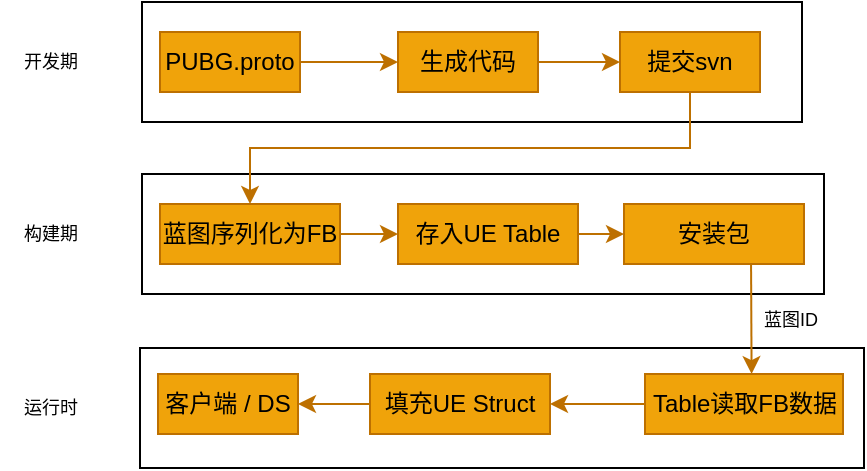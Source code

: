 <mxfile version="12.9.7" type="github">
  <diagram id="S4QJ8JYzNLD0_FDSVlSB" name="Page-1">
    <mxGraphModel dx="1422" dy="762" grid="1" gridSize="10" guides="1" tooltips="1" connect="1" arrows="1" fold="1" page="1" pageScale="1" pageWidth="827" pageHeight="1169" math="0" shadow="0">
      <root>
        <mxCell id="0" />
        <mxCell id="1" parent="0" />
        <mxCell id="5odIk9DSI-TOIc7SmUsg-1" value="" style="group" vertex="1" connectable="0" parent="1">
          <mxGeometry x="190" y="260" width="362" height="60" as="geometry" />
        </mxCell>
        <mxCell id="5odIk9DSI-TOIc7SmUsg-2" value="" style="rounded=0;whiteSpace=wrap;html=1;fontSize=9;fontColor=#FFFFFF;" vertex="1" parent="5odIk9DSI-TOIc7SmUsg-1">
          <mxGeometry width="362" height="60" as="geometry" />
        </mxCell>
        <mxCell id="5odIk9DSI-TOIc7SmUsg-3" value="&lt;font color=&quot;#000000&quot;&gt;Table读取FB数据&lt;/font&gt;" style="rounded=0;whiteSpace=wrap;html=1;fillColor=#f0a30a;strokeColor=#BD7000;fontColor=#FFFFFF;" vertex="1" parent="5odIk9DSI-TOIc7SmUsg-1">
          <mxGeometry x="252.5" y="13" width="99" height="30" as="geometry" />
        </mxCell>
        <mxCell id="5odIk9DSI-TOIc7SmUsg-4" value="&lt;font color=&quot;#000000&quot;&gt;填充UE Struct&lt;/font&gt;" style="rounded=0;whiteSpace=wrap;html=1;fillColor=#f0a30a;strokeColor=#BD7000;fontColor=#FFFFFF;" vertex="1" parent="5odIk9DSI-TOIc7SmUsg-1">
          <mxGeometry x="115" y="13" width="90" height="30" as="geometry" />
        </mxCell>
        <mxCell id="5odIk9DSI-TOIc7SmUsg-5" value="&lt;font color=&quot;#000000&quot;&gt;客户端 / DS&lt;/font&gt;" style="rounded=0;whiteSpace=wrap;html=1;fillColor=#f0a30a;strokeColor=#BD7000;fontColor=#FFFFFF;" vertex="1" parent="5odIk9DSI-TOIc7SmUsg-1">
          <mxGeometry x="9" y="13" width="70" height="30" as="geometry" />
        </mxCell>
        <mxCell id="5odIk9DSI-TOIc7SmUsg-6" style="edgeStyle=orthogonalEdgeStyle;rounded=0;orthogonalLoop=1;jettySize=auto;html=1;exitX=0;exitY=0.5;exitDx=0;exitDy=0;entryX=1;entryY=0.5;entryDx=0;entryDy=0;fontSize=9;fontColor=#FFFFFF;fillColor=#f0a30a;strokeColor=#BD7000;" edge="1" parent="5odIk9DSI-TOIc7SmUsg-1" source="5odIk9DSI-TOIc7SmUsg-3" target="5odIk9DSI-TOIc7SmUsg-4">
          <mxGeometry relative="1" as="geometry" />
        </mxCell>
        <mxCell id="5odIk9DSI-TOIc7SmUsg-7" style="edgeStyle=orthogonalEdgeStyle;rounded=0;orthogonalLoop=1;jettySize=auto;html=1;entryX=1;entryY=0.5;entryDx=0;entryDy=0;fontSize=9;fontColor=#FFFFFF;fillColor=#f0a30a;strokeColor=#BD7000;" edge="1" parent="5odIk9DSI-TOIc7SmUsg-1" source="5odIk9DSI-TOIc7SmUsg-4" target="5odIk9DSI-TOIc7SmUsg-5">
          <mxGeometry relative="1" as="geometry" />
        </mxCell>
        <mxCell id="5odIk9DSI-TOIc7SmUsg-8" value="" style="rounded=0;whiteSpace=wrap;html=1;fontSize=9;fontColor=#FFFFFF;" vertex="1" parent="1">
          <mxGeometry x="191" y="173" width="341" height="60" as="geometry" />
        </mxCell>
        <mxCell id="5odIk9DSI-TOIc7SmUsg-9" style="edgeStyle=orthogonalEdgeStyle;rounded=0;orthogonalLoop=1;jettySize=auto;html=1;entryX=0;entryY=0.5;entryDx=0;entryDy=0;fontSize=9;fontColor=#FFFFFF;fillColor=#f0a30a;strokeColor=#BD7000;" edge="1" parent="1" source="5odIk9DSI-TOIc7SmUsg-10" target="5odIk9DSI-TOIc7SmUsg-12">
          <mxGeometry relative="1" as="geometry" />
        </mxCell>
        <mxCell id="5odIk9DSI-TOIc7SmUsg-10" value="&lt;font color=&quot;#000000&quot;&gt;蓝图序列化为FB&lt;/font&gt;" style="rounded=0;whiteSpace=wrap;html=1;fillColor=#f0a30a;strokeColor=#BD7000;fontColor=#FFFFFF;" vertex="1" parent="1">
          <mxGeometry x="200" y="188" width="90" height="30" as="geometry" />
        </mxCell>
        <mxCell id="5odIk9DSI-TOIc7SmUsg-11" style="edgeStyle=orthogonalEdgeStyle;rounded=0;orthogonalLoop=1;jettySize=auto;html=1;entryX=0;entryY=0.5;entryDx=0;entryDy=0;fontSize=9;fontColor=#FFFFFF;fillColor=#f0a30a;strokeColor=#BD7000;" edge="1" parent="1" source="5odIk9DSI-TOIc7SmUsg-12" target="5odIk9DSI-TOIc7SmUsg-13">
          <mxGeometry relative="1" as="geometry" />
        </mxCell>
        <mxCell id="5odIk9DSI-TOIc7SmUsg-12" value="&lt;font color=&quot;#000000&quot;&gt;存入UE Table&lt;/font&gt;" style="rounded=0;whiteSpace=wrap;html=1;fillColor=#f0a30a;strokeColor=#BD7000;fontColor=#FFFFFF;" vertex="1" parent="1">
          <mxGeometry x="319" y="188" width="90" height="30" as="geometry" />
        </mxCell>
        <mxCell id="5odIk9DSI-TOIc7SmUsg-13" value="&lt;font color=&quot;#000000&quot;&gt;安装包&lt;/font&gt;" style="rounded=0;whiteSpace=wrap;html=1;fillColor=#f0a30a;strokeColor=#BD7000;fontColor=#FFFFFF;" vertex="1" parent="1">
          <mxGeometry x="432" y="188" width="90" height="30" as="geometry" />
        </mxCell>
        <mxCell id="5odIk9DSI-TOIc7SmUsg-14" value="&lt;font color=&quot;#000000&quot;&gt;蓝图ID&lt;/font&gt;" style="text;html=1;align=center;verticalAlign=middle;resizable=0;points=[];autosize=1;fontSize=9;fontColor=#FFFFFF;" vertex="1" parent="1">
          <mxGeometry x="490" y="236" width="50" height="20" as="geometry" />
        </mxCell>
        <mxCell id="5odIk9DSI-TOIc7SmUsg-15" value="&lt;font color=&quot;#000000&quot;&gt;开发期&lt;/font&gt;" style="text;html=1;align=center;verticalAlign=middle;resizable=0;points=[];autosize=1;fontSize=9;fontColor=#FFFFFF;" vertex="1" parent="1">
          <mxGeometry x="120" y="107" width="50" height="20" as="geometry" />
        </mxCell>
        <mxCell id="5odIk9DSI-TOIc7SmUsg-16" value="&lt;font color=&quot;#000000&quot;&gt;构建期&lt;/font&gt;" style="text;html=1;align=center;verticalAlign=middle;resizable=0;points=[];autosize=1;fontSize=9;fontColor=#FFFFFF;" vertex="1" parent="1">
          <mxGeometry x="120" y="193" width="50" height="20" as="geometry" />
        </mxCell>
        <mxCell id="5odIk9DSI-TOIc7SmUsg-17" value="" style="group" vertex="1" connectable="0" parent="1">
          <mxGeometry x="191" y="87" width="330" height="60" as="geometry" />
        </mxCell>
        <mxCell id="5odIk9DSI-TOIc7SmUsg-18" value="" style="rounded=0;whiteSpace=wrap;html=1;fontSize=9;fontColor=#FFFFFF;" vertex="1" parent="5odIk9DSI-TOIc7SmUsg-17">
          <mxGeometry width="330" height="60" as="geometry" />
        </mxCell>
        <mxCell id="5odIk9DSI-TOIc7SmUsg-26" style="edgeStyle=orthogonalEdgeStyle;rounded=0;orthogonalLoop=1;jettySize=auto;html=1;entryX=0;entryY=0.5;entryDx=0;entryDy=0;fillColor=#f0a30a;strokeColor=#BD7000;" edge="1" parent="5odIk9DSI-TOIc7SmUsg-17" source="5odIk9DSI-TOIc7SmUsg-19" target="5odIk9DSI-TOIc7SmUsg-25">
          <mxGeometry relative="1" as="geometry" />
        </mxCell>
        <mxCell id="5odIk9DSI-TOIc7SmUsg-19" value="&lt;font color=&quot;#000000&quot;&gt;PUBG.proto&lt;/font&gt;" style="rounded=0;whiteSpace=wrap;html=1;fillColor=#f0a30a;strokeColor=#BD7000;fontColor=#FFFFFF;" vertex="1" parent="5odIk9DSI-TOIc7SmUsg-17">
          <mxGeometry x="9" y="15" width="70" height="30" as="geometry" />
        </mxCell>
        <mxCell id="5odIk9DSI-TOIc7SmUsg-20" value="&lt;font color=&quot;#000000&quot;&gt;提交svn&lt;/font&gt;" style="rounded=0;whiteSpace=wrap;html=1;fillColor=#f0a30a;strokeColor=#BD7000;fontColor=#FFFFFF;" vertex="1" parent="5odIk9DSI-TOIc7SmUsg-17">
          <mxGeometry x="239" y="15" width="70" height="30" as="geometry" />
        </mxCell>
        <mxCell id="5odIk9DSI-TOIc7SmUsg-27" style="edgeStyle=orthogonalEdgeStyle;rounded=0;orthogonalLoop=1;jettySize=auto;html=1;entryX=0;entryY=0.5;entryDx=0;entryDy=0;fillColor=#f0a30a;strokeColor=#BD7000;" edge="1" parent="5odIk9DSI-TOIc7SmUsg-17" source="5odIk9DSI-TOIc7SmUsg-25" target="5odIk9DSI-TOIc7SmUsg-20">
          <mxGeometry relative="1" as="geometry" />
        </mxCell>
        <mxCell id="5odIk9DSI-TOIc7SmUsg-25" value="&lt;font color=&quot;#000000&quot;&gt;生成代码&lt;/font&gt;" style="rounded=0;whiteSpace=wrap;html=1;fillColor=#f0a30a;strokeColor=#BD7000;fontColor=#FFFFFF;" vertex="1" parent="5odIk9DSI-TOIc7SmUsg-17">
          <mxGeometry x="128" y="15" width="70" height="30" as="geometry" />
        </mxCell>
        <mxCell id="5odIk9DSI-TOIc7SmUsg-22" value="&lt;font color=&quot;#000000&quot;&gt;运行时&lt;/font&gt;" style="text;html=1;align=center;verticalAlign=middle;resizable=0;points=[];autosize=1;fontSize=9;fontColor=#FFFFFF;" vertex="1" parent="1">
          <mxGeometry x="120" y="280" width="50" height="20" as="geometry" />
        </mxCell>
        <mxCell id="5odIk9DSI-TOIc7SmUsg-23" value="" style="endArrow=classic;html=1;fontSize=9;fontColor=#FFFFFF;fillColor=#f0a30a;strokeColor=#BD7000;entryX=0.801;entryY=0.002;entryDx=0;entryDy=0;entryPerimeter=0;" edge="1" parent="1">
          <mxGeometry width="50" height="50" relative="1" as="geometry">
            <mxPoint x="495.53" y="218" as="sourcePoint" />
            <mxPoint x="495.799" y="273.06" as="targetPoint" />
          </mxGeometry>
        </mxCell>
        <mxCell id="5odIk9DSI-TOIc7SmUsg-24" style="edgeStyle=orthogonalEdgeStyle;rounded=0;orthogonalLoop=1;jettySize=auto;html=1;fillColor=#f0a30a;strokeColor=#BD7000;" edge="1" parent="1" source="5odIk9DSI-TOIc7SmUsg-20" target="5odIk9DSI-TOIc7SmUsg-10">
          <mxGeometry relative="1" as="geometry">
            <mxPoint x="440" y="150" as="targetPoint" />
            <Array as="points">
              <mxPoint x="465" y="160" />
              <mxPoint x="245" y="160" />
            </Array>
          </mxGeometry>
        </mxCell>
      </root>
    </mxGraphModel>
  </diagram>
</mxfile>
